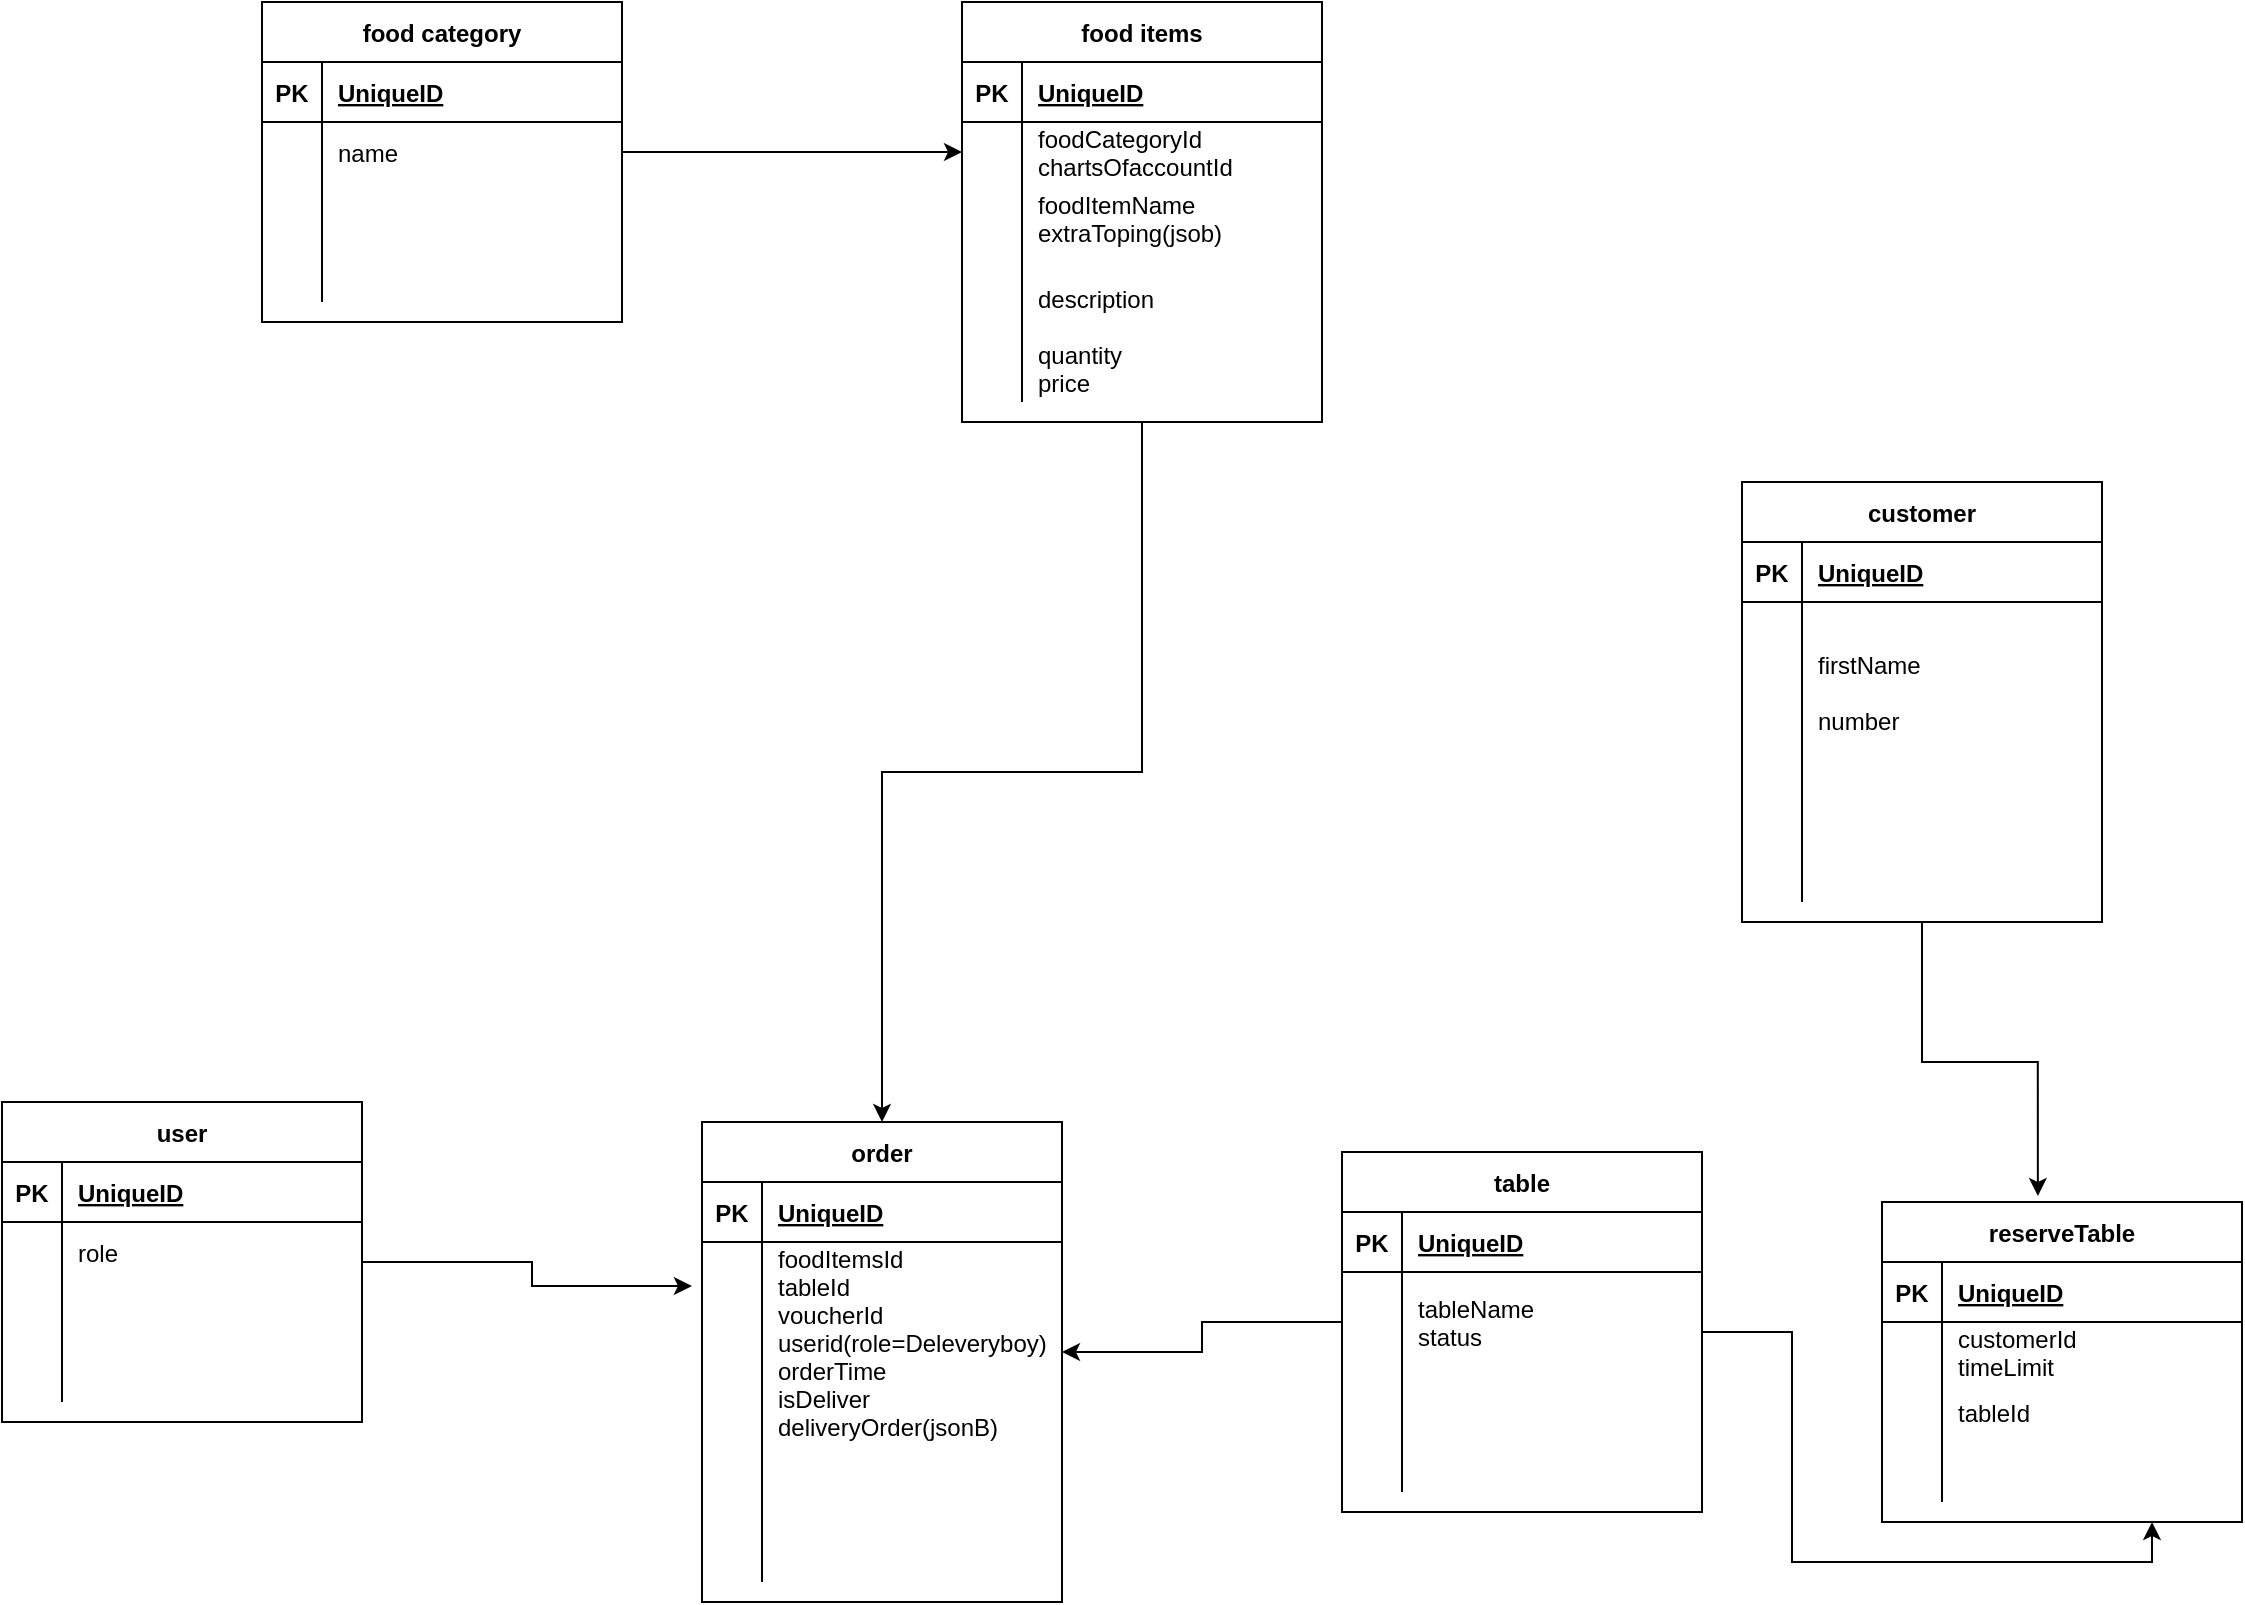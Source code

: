 <mxfile version="20.5.1" type="github">
  <diagram id="R2lEEEUBdFMjLlhIrx00" name="Page-1">
    <mxGraphModel dx="1578" dy="2182" grid="1" gridSize="10" guides="1" tooltips="1" connect="1" arrows="1" fold="1" page="1" pageScale="1" pageWidth="850" pageHeight="1100" math="0" shadow="0" extFonts="Permanent Marker^https://fonts.googleapis.com/css?family=Permanent+Marker">
      <root>
        <mxCell id="0" />
        <mxCell id="1" parent="0" />
        <mxCell id="HmCvgmjGHogJz_0cQoBX-1" value="order" style="shape=table;startSize=30;container=1;collapsible=1;childLayout=tableLayout;fixedRows=1;rowLines=0;fontStyle=1;align=center;resizeLast=1;" parent="1" vertex="1">
          <mxGeometry x="370" y="500" width="180" height="240" as="geometry" />
        </mxCell>
        <mxCell id="HmCvgmjGHogJz_0cQoBX-2" value="" style="shape=tableRow;horizontal=0;startSize=0;swimlaneHead=0;swimlaneBody=0;fillColor=none;collapsible=0;dropTarget=0;points=[[0,0.5],[1,0.5]];portConstraint=eastwest;top=0;left=0;right=0;bottom=1;" parent="HmCvgmjGHogJz_0cQoBX-1" vertex="1">
          <mxGeometry y="30" width="180" height="30" as="geometry" />
        </mxCell>
        <mxCell id="HmCvgmjGHogJz_0cQoBX-3" value="PK" style="shape=partialRectangle;connectable=0;fillColor=none;top=0;left=0;bottom=0;right=0;fontStyle=1;overflow=hidden;" parent="HmCvgmjGHogJz_0cQoBX-2" vertex="1">
          <mxGeometry width="30" height="30" as="geometry">
            <mxRectangle width="30" height="30" as="alternateBounds" />
          </mxGeometry>
        </mxCell>
        <mxCell id="HmCvgmjGHogJz_0cQoBX-4" value="UniqueID" style="shape=partialRectangle;connectable=0;fillColor=none;top=0;left=0;bottom=0;right=0;align=left;spacingLeft=6;fontStyle=5;overflow=hidden;" parent="HmCvgmjGHogJz_0cQoBX-2" vertex="1">
          <mxGeometry x="30" width="150" height="30" as="geometry">
            <mxRectangle width="150" height="30" as="alternateBounds" />
          </mxGeometry>
        </mxCell>
        <mxCell id="HmCvgmjGHogJz_0cQoBX-5" value="" style="shape=tableRow;horizontal=0;startSize=0;swimlaneHead=0;swimlaneBody=0;fillColor=none;collapsible=0;dropTarget=0;points=[[0,0.5],[1,0.5]];portConstraint=eastwest;top=0;left=0;right=0;bottom=0;" parent="HmCvgmjGHogJz_0cQoBX-1" vertex="1">
          <mxGeometry y="60" width="180" height="110" as="geometry" />
        </mxCell>
        <mxCell id="HmCvgmjGHogJz_0cQoBX-6" value="" style="shape=partialRectangle;connectable=0;fillColor=none;top=0;left=0;bottom=0;right=0;editable=1;overflow=hidden;" parent="HmCvgmjGHogJz_0cQoBX-5" vertex="1">
          <mxGeometry width="30" height="110" as="geometry">
            <mxRectangle width="30" height="110" as="alternateBounds" />
          </mxGeometry>
        </mxCell>
        <mxCell id="HmCvgmjGHogJz_0cQoBX-7" value="foodItemsId&#xa;tableId&#xa;voucherId&#xa;userid(role=Deleveryboy)&#xa;orderTime&#xa;isDeliver&#xa;deliveryOrder(jsonB)&#xa;" style="shape=partialRectangle;connectable=0;fillColor=none;top=0;left=0;bottom=0;right=0;align=left;spacingLeft=6;overflow=hidden;" parent="HmCvgmjGHogJz_0cQoBX-5" vertex="1">
          <mxGeometry x="30" width="150" height="110" as="geometry">
            <mxRectangle width="150" height="110" as="alternateBounds" />
          </mxGeometry>
        </mxCell>
        <mxCell id="HmCvgmjGHogJz_0cQoBX-8" value="" style="shape=tableRow;horizontal=0;startSize=0;swimlaneHead=0;swimlaneBody=0;fillColor=none;collapsible=0;dropTarget=0;points=[[0,0.5],[1,0.5]];portConstraint=eastwest;top=0;left=0;right=0;bottom=0;" parent="HmCvgmjGHogJz_0cQoBX-1" vertex="1">
          <mxGeometry y="170" width="180" height="30" as="geometry" />
        </mxCell>
        <mxCell id="HmCvgmjGHogJz_0cQoBX-9" value="" style="shape=partialRectangle;connectable=0;fillColor=none;top=0;left=0;bottom=0;right=0;editable=1;overflow=hidden;" parent="HmCvgmjGHogJz_0cQoBX-8" vertex="1">
          <mxGeometry width="30" height="30" as="geometry">
            <mxRectangle width="30" height="30" as="alternateBounds" />
          </mxGeometry>
        </mxCell>
        <mxCell id="HmCvgmjGHogJz_0cQoBX-10" value="" style="shape=partialRectangle;connectable=0;fillColor=none;top=0;left=0;bottom=0;right=0;align=left;spacingLeft=6;overflow=hidden;" parent="HmCvgmjGHogJz_0cQoBX-8" vertex="1">
          <mxGeometry x="30" width="150" height="30" as="geometry">
            <mxRectangle width="150" height="30" as="alternateBounds" />
          </mxGeometry>
        </mxCell>
        <mxCell id="HmCvgmjGHogJz_0cQoBX-11" value="" style="shape=tableRow;horizontal=0;startSize=0;swimlaneHead=0;swimlaneBody=0;fillColor=none;collapsible=0;dropTarget=0;points=[[0,0.5],[1,0.5]];portConstraint=eastwest;top=0;left=0;right=0;bottom=0;" parent="HmCvgmjGHogJz_0cQoBX-1" vertex="1">
          <mxGeometry y="200" width="180" height="30" as="geometry" />
        </mxCell>
        <mxCell id="HmCvgmjGHogJz_0cQoBX-12" value="" style="shape=partialRectangle;connectable=0;fillColor=none;top=0;left=0;bottom=0;right=0;editable=1;overflow=hidden;" parent="HmCvgmjGHogJz_0cQoBX-11" vertex="1">
          <mxGeometry width="30" height="30" as="geometry">
            <mxRectangle width="30" height="30" as="alternateBounds" />
          </mxGeometry>
        </mxCell>
        <mxCell id="HmCvgmjGHogJz_0cQoBX-13" value="" style="shape=partialRectangle;connectable=0;fillColor=none;top=0;left=0;bottom=0;right=0;align=left;spacingLeft=6;overflow=hidden;" parent="HmCvgmjGHogJz_0cQoBX-11" vertex="1">
          <mxGeometry x="30" width="150" height="30" as="geometry">
            <mxRectangle width="150" height="30" as="alternateBounds" />
          </mxGeometry>
        </mxCell>
        <mxCell id="HmCvgmjGHogJz_0cQoBX-229" style="edgeStyle=orthogonalEdgeStyle;rounded=0;orthogonalLoop=1;jettySize=auto;html=1;entryX=0.75;entryY=1;entryDx=0;entryDy=0;" parent="1" source="HmCvgmjGHogJz_0cQoBX-16" target="HmCvgmjGHogJz_0cQoBX-215" edge="1">
          <mxGeometry relative="1" as="geometry" />
        </mxCell>
        <mxCell id="HmCvgmjGHogJz_0cQoBX-16" value="table" style="shape=table;startSize=30;container=1;collapsible=1;childLayout=tableLayout;fixedRows=1;rowLines=0;fontStyle=1;align=center;resizeLast=1;" parent="1" vertex="1">
          <mxGeometry x="690" y="515" width="180" height="180" as="geometry" />
        </mxCell>
        <mxCell id="HmCvgmjGHogJz_0cQoBX-17" value="" style="shape=tableRow;horizontal=0;startSize=0;swimlaneHead=0;swimlaneBody=0;fillColor=none;collapsible=0;dropTarget=0;points=[[0,0.5],[1,0.5]];portConstraint=eastwest;top=0;left=0;right=0;bottom=1;" parent="HmCvgmjGHogJz_0cQoBX-16" vertex="1">
          <mxGeometry y="30" width="180" height="30" as="geometry" />
        </mxCell>
        <mxCell id="HmCvgmjGHogJz_0cQoBX-18" value="PK" style="shape=partialRectangle;connectable=0;fillColor=none;top=0;left=0;bottom=0;right=0;fontStyle=1;overflow=hidden;" parent="HmCvgmjGHogJz_0cQoBX-17" vertex="1">
          <mxGeometry width="30" height="30" as="geometry">
            <mxRectangle width="30" height="30" as="alternateBounds" />
          </mxGeometry>
        </mxCell>
        <mxCell id="HmCvgmjGHogJz_0cQoBX-19" value="UniqueID" style="shape=partialRectangle;connectable=0;fillColor=none;top=0;left=0;bottom=0;right=0;align=left;spacingLeft=6;fontStyle=5;overflow=hidden;" parent="HmCvgmjGHogJz_0cQoBX-17" vertex="1">
          <mxGeometry x="30" width="150" height="30" as="geometry">
            <mxRectangle width="150" height="30" as="alternateBounds" />
          </mxGeometry>
        </mxCell>
        <mxCell id="HmCvgmjGHogJz_0cQoBX-20" value="" style="shape=tableRow;horizontal=0;startSize=0;swimlaneHead=0;swimlaneBody=0;fillColor=none;collapsible=0;dropTarget=0;points=[[0,0.5],[1,0.5]];portConstraint=eastwest;top=0;left=0;right=0;bottom=0;" parent="HmCvgmjGHogJz_0cQoBX-16" vertex="1">
          <mxGeometry y="60" width="180" height="50" as="geometry" />
        </mxCell>
        <mxCell id="HmCvgmjGHogJz_0cQoBX-21" value="" style="shape=partialRectangle;connectable=0;fillColor=none;top=0;left=0;bottom=0;right=0;editable=1;overflow=hidden;" parent="HmCvgmjGHogJz_0cQoBX-20" vertex="1">
          <mxGeometry width="30" height="50" as="geometry">
            <mxRectangle width="30" height="50" as="alternateBounds" />
          </mxGeometry>
        </mxCell>
        <mxCell id="HmCvgmjGHogJz_0cQoBX-22" value="tableName&#xa;status" style="shape=partialRectangle;connectable=0;fillColor=none;top=0;left=0;bottom=0;right=0;align=left;spacingLeft=6;overflow=hidden;" parent="HmCvgmjGHogJz_0cQoBX-20" vertex="1">
          <mxGeometry x="30" width="150" height="50" as="geometry">
            <mxRectangle width="150" height="50" as="alternateBounds" />
          </mxGeometry>
        </mxCell>
        <mxCell id="HmCvgmjGHogJz_0cQoBX-23" value="" style="shape=tableRow;horizontal=0;startSize=0;swimlaneHead=0;swimlaneBody=0;fillColor=none;collapsible=0;dropTarget=0;points=[[0,0.5],[1,0.5]];portConstraint=eastwest;top=0;left=0;right=0;bottom=0;" parent="HmCvgmjGHogJz_0cQoBX-16" vertex="1">
          <mxGeometry y="110" width="180" height="30" as="geometry" />
        </mxCell>
        <mxCell id="HmCvgmjGHogJz_0cQoBX-24" value="" style="shape=partialRectangle;connectable=0;fillColor=none;top=0;left=0;bottom=0;right=0;editable=1;overflow=hidden;" parent="HmCvgmjGHogJz_0cQoBX-23" vertex="1">
          <mxGeometry width="30" height="30" as="geometry">
            <mxRectangle width="30" height="30" as="alternateBounds" />
          </mxGeometry>
        </mxCell>
        <mxCell id="HmCvgmjGHogJz_0cQoBX-25" value="" style="shape=partialRectangle;connectable=0;fillColor=none;top=0;left=0;bottom=0;right=0;align=left;spacingLeft=6;overflow=hidden;" parent="HmCvgmjGHogJz_0cQoBX-23" vertex="1">
          <mxGeometry x="30" width="150" height="30" as="geometry">
            <mxRectangle width="150" height="30" as="alternateBounds" />
          </mxGeometry>
        </mxCell>
        <mxCell id="HmCvgmjGHogJz_0cQoBX-26" value="" style="shape=tableRow;horizontal=0;startSize=0;swimlaneHead=0;swimlaneBody=0;fillColor=none;collapsible=0;dropTarget=0;points=[[0,0.5],[1,0.5]];portConstraint=eastwest;top=0;left=0;right=0;bottom=0;" parent="HmCvgmjGHogJz_0cQoBX-16" vertex="1">
          <mxGeometry y="140" width="180" height="30" as="geometry" />
        </mxCell>
        <mxCell id="HmCvgmjGHogJz_0cQoBX-27" value="" style="shape=partialRectangle;connectable=0;fillColor=none;top=0;left=0;bottom=0;right=0;editable=1;overflow=hidden;" parent="HmCvgmjGHogJz_0cQoBX-26" vertex="1">
          <mxGeometry width="30" height="30" as="geometry">
            <mxRectangle width="30" height="30" as="alternateBounds" />
          </mxGeometry>
        </mxCell>
        <mxCell id="HmCvgmjGHogJz_0cQoBX-28" value="" style="shape=partialRectangle;connectable=0;fillColor=none;top=0;left=0;bottom=0;right=0;align=left;spacingLeft=6;overflow=hidden;" parent="HmCvgmjGHogJz_0cQoBX-26" vertex="1">
          <mxGeometry x="30" width="150" height="30" as="geometry">
            <mxRectangle width="150" height="30" as="alternateBounds" />
          </mxGeometry>
        </mxCell>
        <mxCell id="HmCvgmjGHogJz_0cQoBX-30" style="edgeStyle=orthogonalEdgeStyle;rounded=0;orthogonalLoop=1;jettySize=auto;html=1;entryX=1;entryY=0.5;entryDx=0;entryDy=0;" parent="1" source="HmCvgmjGHogJz_0cQoBX-20" target="HmCvgmjGHogJz_0cQoBX-5" edge="1">
          <mxGeometry relative="1" as="geometry" />
        </mxCell>
        <mxCell id="HmCvgmjGHogJz_0cQoBX-228" style="edgeStyle=orthogonalEdgeStyle;rounded=0;orthogonalLoop=1;jettySize=auto;html=1;entryX=0.433;entryY=-0.019;entryDx=0;entryDy=0;entryPerimeter=0;" parent="1" source="HmCvgmjGHogJz_0cQoBX-46" target="HmCvgmjGHogJz_0cQoBX-215" edge="1">
          <mxGeometry relative="1" as="geometry" />
        </mxCell>
        <mxCell id="HmCvgmjGHogJz_0cQoBX-46" value="customer" style="shape=table;startSize=30;container=1;collapsible=1;childLayout=tableLayout;fixedRows=1;rowLines=0;fontStyle=1;align=center;resizeLast=1;" parent="1" vertex="1">
          <mxGeometry x="890" y="180" width="180" height="220" as="geometry" />
        </mxCell>
        <mxCell id="HmCvgmjGHogJz_0cQoBX-47" value="" style="shape=tableRow;horizontal=0;startSize=0;swimlaneHead=0;swimlaneBody=0;fillColor=none;collapsible=0;dropTarget=0;points=[[0,0.5],[1,0.5]];portConstraint=eastwest;top=0;left=0;right=0;bottom=1;" parent="HmCvgmjGHogJz_0cQoBX-46" vertex="1">
          <mxGeometry y="30" width="180" height="30" as="geometry" />
        </mxCell>
        <mxCell id="HmCvgmjGHogJz_0cQoBX-48" value="PK" style="shape=partialRectangle;connectable=0;fillColor=none;top=0;left=0;bottom=0;right=0;fontStyle=1;overflow=hidden;" parent="HmCvgmjGHogJz_0cQoBX-47" vertex="1">
          <mxGeometry width="30" height="30" as="geometry">
            <mxRectangle width="30" height="30" as="alternateBounds" />
          </mxGeometry>
        </mxCell>
        <mxCell id="HmCvgmjGHogJz_0cQoBX-49" value="UniqueID" style="shape=partialRectangle;connectable=0;fillColor=none;top=0;left=0;bottom=0;right=0;align=left;spacingLeft=6;fontStyle=5;overflow=hidden;" parent="HmCvgmjGHogJz_0cQoBX-47" vertex="1">
          <mxGeometry x="30" width="150" height="30" as="geometry">
            <mxRectangle width="150" height="30" as="alternateBounds" />
          </mxGeometry>
        </mxCell>
        <mxCell id="HmCvgmjGHogJz_0cQoBX-50" value="" style="shape=tableRow;horizontal=0;startSize=0;swimlaneHead=0;swimlaneBody=0;fillColor=none;collapsible=0;dropTarget=0;points=[[0,0.5],[1,0.5]];portConstraint=eastwest;top=0;left=0;right=0;bottom=0;" parent="HmCvgmjGHogJz_0cQoBX-46" vertex="1">
          <mxGeometry y="60" width="180" height="90" as="geometry" />
        </mxCell>
        <mxCell id="HmCvgmjGHogJz_0cQoBX-51" value="" style="shape=partialRectangle;connectable=0;fillColor=none;top=0;left=0;bottom=0;right=0;editable=1;overflow=hidden;" parent="HmCvgmjGHogJz_0cQoBX-50" vertex="1">
          <mxGeometry width="30" height="90" as="geometry">
            <mxRectangle width="30" height="90" as="alternateBounds" />
          </mxGeometry>
        </mxCell>
        <mxCell id="HmCvgmjGHogJz_0cQoBX-52" value="firstName&#xa;&#xa;number" style="shape=partialRectangle;connectable=0;fillColor=none;top=0;left=0;bottom=0;right=0;align=left;spacingLeft=6;overflow=hidden;" parent="HmCvgmjGHogJz_0cQoBX-50" vertex="1">
          <mxGeometry x="30" width="150" height="90" as="geometry">
            <mxRectangle width="150" height="90" as="alternateBounds" />
          </mxGeometry>
        </mxCell>
        <mxCell id="HmCvgmjGHogJz_0cQoBX-53" value="" style="shape=tableRow;horizontal=0;startSize=0;swimlaneHead=0;swimlaneBody=0;fillColor=none;collapsible=0;dropTarget=0;points=[[0,0.5],[1,0.5]];portConstraint=eastwest;top=0;left=0;right=0;bottom=0;" parent="HmCvgmjGHogJz_0cQoBX-46" vertex="1">
          <mxGeometry y="150" width="180" height="30" as="geometry" />
        </mxCell>
        <mxCell id="HmCvgmjGHogJz_0cQoBX-54" value="" style="shape=partialRectangle;connectable=0;fillColor=none;top=0;left=0;bottom=0;right=0;editable=1;overflow=hidden;" parent="HmCvgmjGHogJz_0cQoBX-53" vertex="1">
          <mxGeometry width="30" height="30" as="geometry">
            <mxRectangle width="30" height="30" as="alternateBounds" />
          </mxGeometry>
        </mxCell>
        <mxCell id="HmCvgmjGHogJz_0cQoBX-55" value="" style="shape=partialRectangle;connectable=0;fillColor=none;top=0;left=0;bottom=0;right=0;align=left;spacingLeft=6;overflow=hidden;" parent="HmCvgmjGHogJz_0cQoBX-53" vertex="1">
          <mxGeometry x="30" width="150" height="30" as="geometry">
            <mxRectangle width="150" height="30" as="alternateBounds" />
          </mxGeometry>
        </mxCell>
        <mxCell id="HmCvgmjGHogJz_0cQoBX-56" value="" style="shape=tableRow;horizontal=0;startSize=0;swimlaneHead=0;swimlaneBody=0;fillColor=none;collapsible=0;dropTarget=0;points=[[0,0.5],[1,0.5]];portConstraint=eastwest;top=0;left=0;right=0;bottom=0;" parent="HmCvgmjGHogJz_0cQoBX-46" vertex="1">
          <mxGeometry y="180" width="180" height="30" as="geometry" />
        </mxCell>
        <mxCell id="HmCvgmjGHogJz_0cQoBX-57" value="" style="shape=partialRectangle;connectable=0;fillColor=none;top=0;left=0;bottom=0;right=0;editable=1;overflow=hidden;" parent="HmCvgmjGHogJz_0cQoBX-56" vertex="1">
          <mxGeometry width="30" height="30" as="geometry">
            <mxRectangle width="30" height="30" as="alternateBounds" />
          </mxGeometry>
        </mxCell>
        <mxCell id="HmCvgmjGHogJz_0cQoBX-58" value="" style="shape=partialRectangle;connectable=0;fillColor=none;top=0;left=0;bottom=0;right=0;align=left;spacingLeft=6;overflow=hidden;" parent="HmCvgmjGHogJz_0cQoBX-56" vertex="1">
          <mxGeometry x="30" width="150" height="30" as="geometry">
            <mxRectangle width="150" height="30" as="alternateBounds" />
          </mxGeometry>
        </mxCell>
        <mxCell id="HmCvgmjGHogJz_0cQoBX-131" style="edgeStyle=orthogonalEdgeStyle;rounded=0;orthogonalLoop=1;jettySize=auto;html=1;entryX=-0.028;entryY=0.2;entryDx=0;entryDy=0;entryPerimeter=0;" parent="1" source="HmCvgmjGHogJz_0cQoBX-118" target="HmCvgmjGHogJz_0cQoBX-5" edge="1">
          <mxGeometry relative="1" as="geometry" />
        </mxCell>
        <mxCell id="HmCvgmjGHogJz_0cQoBX-118" value="user" style="shape=table;startSize=30;container=1;collapsible=1;childLayout=tableLayout;fixedRows=1;rowLines=0;fontStyle=1;align=center;resizeLast=1;" parent="1" vertex="1">
          <mxGeometry x="20" y="490" width="180" height="160" as="geometry" />
        </mxCell>
        <mxCell id="HmCvgmjGHogJz_0cQoBX-119" value="" style="shape=tableRow;horizontal=0;startSize=0;swimlaneHead=0;swimlaneBody=0;fillColor=none;collapsible=0;dropTarget=0;points=[[0,0.5],[1,0.5]];portConstraint=eastwest;top=0;left=0;right=0;bottom=1;" parent="HmCvgmjGHogJz_0cQoBX-118" vertex="1">
          <mxGeometry y="30" width="180" height="30" as="geometry" />
        </mxCell>
        <mxCell id="HmCvgmjGHogJz_0cQoBX-120" value="PK" style="shape=partialRectangle;connectable=0;fillColor=none;top=0;left=0;bottom=0;right=0;fontStyle=1;overflow=hidden;" parent="HmCvgmjGHogJz_0cQoBX-119" vertex="1">
          <mxGeometry width="30" height="30" as="geometry">
            <mxRectangle width="30" height="30" as="alternateBounds" />
          </mxGeometry>
        </mxCell>
        <mxCell id="HmCvgmjGHogJz_0cQoBX-121" value="UniqueID" style="shape=partialRectangle;connectable=0;fillColor=none;top=0;left=0;bottom=0;right=0;align=left;spacingLeft=6;fontStyle=5;overflow=hidden;" parent="HmCvgmjGHogJz_0cQoBX-119" vertex="1">
          <mxGeometry x="30" width="150" height="30" as="geometry">
            <mxRectangle width="150" height="30" as="alternateBounds" />
          </mxGeometry>
        </mxCell>
        <mxCell id="HmCvgmjGHogJz_0cQoBX-122" value="" style="shape=tableRow;horizontal=0;startSize=0;swimlaneHead=0;swimlaneBody=0;fillColor=none;collapsible=0;dropTarget=0;points=[[0,0.5],[1,0.5]];portConstraint=eastwest;top=0;left=0;right=0;bottom=0;" parent="HmCvgmjGHogJz_0cQoBX-118" vertex="1">
          <mxGeometry y="60" width="180" height="30" as="geometry" />
        </mxCell>
        <mxCell id="HmCvgmjGHogJz_0cQoBX-123" value="" style="shape=partialRectangle;connectable=0;fillColor=none;top=0;left=0;bottom=0;right=0;editable=1;overflow=hidden;" parent="HmCvgmjGHogJz_0cQoBX-122" vertex="1">
          <mxGeometry width="30" height="30" as="geometry">
            <mxRectangle width="30" height="30" as="alternateBounds" />
          </mxGeometry>
        </mxCell>
        <mxCell id="HmCvgmjGHogJz_0cQoBX-124" value="role" style="shape=partialRectangle;connectable=0;fillColor=none;top=0;left=0;bottom=0;right=0;align=left;spacingLeft=6;overflow=hidden;" parent="HmCvgmjGHogJz_0cQoBX-122" vertex="1">
          <mxGeometry x="30" width="150" height="30" as="geometry">
            <mxRectangle width="150" height="30" as="alternateBounds" />
          </mxGeometry>
        </mxCell>
        <mxCell id="HmCvgmjGHogJz_0cQoBX-125" value="" style="shape=tableRow;horizontal=0;startSize=0;swimlaneHead=0;swimlaneBody=0;fillColor=none;collapsible=0;dropTarget=0;points=[[0,0.5],[1,0.5]];portConstraint=eastwest;top=0;left=0;right=0;bottom=0;" parent="HmCvgmjGHogJz_0cQoBX-118" vertex="1">
          <mxGeometry y="90" width="180" height="30" as="geometry" />
        </mxCell>
        <mxCell id="HmCvgmjGHogJz_0cQoBX-126" value="" style="shape=partialRectangle;connectable=0;fillColor=none;top=0;left=0;bottom=0;right=0;editable=1;overflow=hidden;" parent="HmCvgmjGHogJz_0cQoBX-125" vertex="1">
          <mxGeometry width="30" height="30" as="geometry">
            <mxRectangle width="30" height="30" as="alternateBounds" />
          </mxGeometry>
        </mxCell>
        <mxCell id="HmCvgmjGHogJz_0cQoBX-127" value="" style="shape=partialRectangle;connectable=0;fillColor=none;top=0;left=0;bottom=0;right=0;align=left;spacingLeft=6;overflow=hidden;" parent="HmCvgmjGHogJz_0cQoBX-125" vertex="1">
          <mxGeometry x="30" width="150" height="30" as="geometry">
            <mxRectangle width="150" height="30" as="alternateBounds" />
          </mxGeometry>
        </mxCell>
        <mxCell id="HmCvgmjGHogJz_0cQoBX-128" value="" style="shape=tableRow;horizontal=0;startSize=0;swimlaneHead=0;swimlaneBody=0;fillColor=none;collapsible=0;dropTarget=0;points=[[0,0.5],[1,0.5]];portConstraint=eastwest;top=0;left=0;right=0;bottom=0;" parent="HmCvgmjGHogJz_0cQoBX-118" vertex="1">
          <mxGeometry y="120" width="180" height="30" as="geometry" />
        </mxCell>
        <mxCell id="HmCvgmjGHogJz_0cQoBX-129" value="" style="shape=partialRectangle;connectable=0;fillColor=none;top=0;left=0;bottom=0;right=0;editable=1;overflow=hidden;" parent="HmCvgmjGHogJz_0cQoBX-128" vertex="1">
          <mxGeometry width="30" height="30" as="geometry">
            <mxRectangle width="30" height="30" as="alternateBounds" />
          </mxGeometry>
        </mxCell>
        <mxCell id="HmCvgmjGHogJz_0cQoBX-130" value="" style="shape=partialRectangle;connectable=0;fillColor=none;top=0;left=0;bottom=0;right=0;align=left;spacingLeft=6;overflow=hidden;" parent="HmCvgmjGHogJz_0cQoBX-128" vertex="1">
          <mxGeometry x="30" width="150" height="30" as="geometry">
            <mxRectangle width="150" height="30" as="alternateBounds" />
          </mxGeometry>
        </mxCell>
        <mxCell id="HmCvgmjGHogJz_0cQoBX-133" value="food category" style="shape=table;startSize=30;container=1;collapsible=1;childLayout=tableLayout;fixedRows=1;rowLines=0;fontStyle=1;align=center;resizeLast=1;" parent="1" vertex="1">
          <mxGeometry x="150" y="-60" width="180" height="160" as="geometry" />
        </mxCell>
        <mxCell id="HmCvgmjGHogJz_0cQoBX-134" value="" style="shape=tableRow;horizontal=0;startSize=0;swimlaneHead=0;swimlaneBody=0;fillColor=none;collapsible=0;dropTarget=0;points=[[0,0.5],[1,0.5]];portConstraint=eastwest;top=0;left=0;right=0;bottom=1;" parent="HmCvgmjGHogJz_0cQoBX-133" vertex="1">
          <mxGeometry y="30" width="180" height="30" as="geometry" />
        </mxCell>
        <mxCell id="HmCvgmjGHogJz_0cQoBX-135" value="PK" style="shape=partialRectangle;connectable=0;fillColor=none;top=0;left=0;bottom=0;right=0;fontStyle=1;overflow=hidden;" parent="HmCvgmjGHogJz_0cQoBX-134" vertex="1">
          <mxGeometry width="30" height="30" as="geometry">
            <mxRectangle width="30" height="30" as="alternateBounds" />
          </mxGeometry>
        </mxCell>
        <mxCell id="HmCvgmjGHogJz_0cQoBX-136" value="UniqueID" style="shape=partialRectangle;connectable=0;fillColor=none;top=0;left=0;bottom=0;right=0;align=left;spacingLeft=6;fontStyle=5;overflow=hidden;" parent="HmCvgmjGHogJz_0cQoBX-134" vertex="1">
          <mxGeometry x="30" width="150" height="30" as="geometry">
            <mxRectangle width="150" height="30" as="alternateBounds" />
          </mxGeometry>
        </mxCell>
        <mxCell id="HmCvgmjGHogJz_0cQoBX-137" value="" style="shape=tableRow;horizontal=0;startSize=0;swimlaneHead=0;swimlaneBody=0;fillColor=none;collapsible=0;dropTarget=0;points=[[0,0.5],[1,0.5]];portConstraint=eastwest;top=0;left=0;right=0;bottom=0;" parent="HmCvgmjGHogJz_0cQoBX-133" vertex="1">
          <mxGeometry y="60" width="180" height="30" as="geometry" />
        </mxCell>
        <mxCell id="HmCvgmjGHogJz_0cQoBX-138" value="" style="shape=partialRectangle;connectable=0;fillColor=none;top=0;left=0;bottom=0;right=0;editable=1;overflow=hidden;" parent="HmCvgmjGHogJz_0cQoBX-137" vertex="1">
          <mxGeometry width="30" height="30" as="geometry">
            <mxRectangle width="30" height="30" as="alternateBounds" />
          </mxGeometry>
        </mxCell>
        <mxCell id="HmCvgmjGHogJz_0cQoBX-139" value="name" style="shape=partialRectangle;connectable=0;fillColor=none;top=0;left=0;bottom=0;right=0;align=left;spacingLeft=6;overflow=hidden;" parent="HmCvgmjGHogJz_0cQoBX-137" vertex="1">
          <mxGeometry x="30" width="150" height="30" as="geometry">
            <mxRectangle width="150" height="30" as="alternateBounds" />
          </mxGeometry>
        </mxCell>
        <mxCell id="HmCvgmjGHogJz_0cQoBX-140" value="" style="shape=tableRow;horizontal=0;startSize=0;swimlaneHead=0;swimlaneBody=0;fillColor=none;collapsible=0;dropTarget=0;points=[[0,0.5],[1,0.5]];portConstraint=eastwest;top=0;left=0;right=0;bottom=0;" parent="HmCvgmjGHogJz_0cQoBX-133" vertex="1">
          <mxGeometry y="90" width="180" height="30" as="geometry" />
        </mxCell>
        <mxCell id="HmCvgmjGHogJz_0cQoBX-141" value="" style="shape=partialRectangle;connectable=0;fillColor=none;top=0;left=0;bottom=0;right=0;editable=1;overflow=hidden;" parent="HmCvgmjGHogJz_0cQoBX-140" vertex="1">
          <mxGeometry width="30" height="30" as="geometry">
            <mxRectangle width="30" height="30" as="alternateBounds" />
          </mxGeometry>
        </mxCell>
        <mxCell id="HmCvgmjGHogJz_0cQoBX-142" value="" style="shape=partialRectangle;connectable=0;fillColor=none;top=0;left=0;bottom=0;right=0;align=left;spacingLeft=6;overflow=hidden;" parent="HmCvgmjGHogJz_0cQoBX-140" vertex="1">
          <mxGeometry x="30" width="150" height="30" as="geometry">
            <mxRectangle width="150" height="30" as="alternateBounds" />
          </mxGeometry>
        </mxCell>
        <mxCell id="HmCvgmjGHogJz_0cQoBX-143" value="" style="shape=tableRow;horizontal=0;startSize=0;swimlaneHead=0;swimlaneBody=0;fillColor=none;collapsible=0;dropTarget=0;points=[[0,0.5],[1,0.5]];portConstraint=eastwest;top=0;left=0;right=0;bottom=0;" parent="HmCvgmjGHogJz_0cQoBX-133" vertex="1">
          <mxGeometry y="120" width="180" height="30" as="geometry" />
        </mxCell>
        <mxCell id="HmCvgmjGHogJz_0cQoBX-144" value="" style="shape=partialRectangle;connectable=0;fillColor=none;top=0;left=0;bottom=0;right=0;editable=1;overflow=hidden;" parent="HmCvgmjGHogJz_0cQoBX-143" vertex="1">
          <mxGeometry width="30" height="30" as="geometry">
            <mxRectangle width="30" height="30" as="alternateBounds" />
          </mxGeometry>
        </mxCell>
        <mxCell id="HmCvgmjGHogJz_0cQoBX-145" value="" style="shape=partialRectangle;connectable=0;fillColor=none;top=0;left=0;bottom=0;right=0;align=left;spacingLeft=6;overflow=hidden;" parent="HmCvgmjGHogJz_0cQoBX-143" vertex="1">
          <mxGeometry x="30" width="150" height="30" as="geometry">
            <mxRectangle width="150" height="30" as="alternateBounds" />
          </mxGeometry>
        </mxCell>
        <mxCell id="Dg6a4BvPBjcugmheYcvD-1" style="edgeStyle=orthogonalEdgeStyle;rounded=0;orthogonalLoop=1;jettySize=auto;html=1;entryX=0.5;entryY=0;entryDx=0;entryDy=0;" edge="1" parent="1" source="HmCvgmjGHogJz_0cQoBX-173" target="HmCvgmjGHogJz_0cQoBX-1">
          <mxGeometry relative="1" as="geometry" />
        </mxCell>
        <mxCell id="HmCvgmjGHogJz_0cQoBX-173" value="food items" style="shape=table;startSize=30;container=1;collapsible=1;childLayout=tableLayout;fixedRows=1;rowLines=0;fontStyle=1;align=center;resizeLast=1;" parent="1" vertex="1">
          <mxGeometry x="500" y="-60" width="180" height="210" as="geometry" />
        </mxCell>
        <mxCell id="HmCvgmjGHogJz_0cQoBX-174" value="" style="shape=tableRow;horizontal=0;startSize=0;swimlaneHead=0;swimlaneBody=0;fillColor=none;collapsible=0;dropTarget=0;points=[[0,0.5],[1,0.5]];portConstraint=eastwest;top=0;left=0;right=0;bottom=1;" parent="HmCvgmjGHogJz_0cQoBX-173" vertex="1">
          <mxGeometry y="30" width="180" height="30" as="geometry" />
        </mxCell>
        <mxCell id="HmCvgmjGHogJz_0cQoBX-175" value="PK" style="shape=partialRectangle;connectable=0;fillColor=none;top=0;left=0;bottom=0;right=0;fontStyle=1;overflow=hidden;" parent="HmCvgmjGHogJz_0cQoBX-174" vertex="1">
          <mxGeometry width="30" height="30" as="geometry">
            <mxRectangle width="30" height="30" as="alternateBounds" />
          </mxGeometry>
        </mxCell>
        <mxCell id="HmCvgmjGHogJz_0cQoBX-176" value="UniqueID" style="shape=partialRectangle;connectable=0;fillColor=none;top=0;left=0;bottom=0;right=0;align=left;spacingLeft=6;fontStyle=5;overflow=hidden;" parent="HmCvgmjGHogJz_0cQoBX-174" vertex="1">
          <mxGeometry x="30" width="150" height="30" as="geometry">
            <mxRectangle width="150" height="30" as="alternateBounds" />
          </mxGeometry>
        </mxCell>
        <mxCell id="HmCvgmjGHogJz_0cQoBX-177" value="" style="shape=tableRow;horizontal=0;startSize=0;swimlaneHead=0;swimlaneBody=0;fillColor=none;collapsible=0;dropTarget=0;points=[[0,0.5],[1,0.5]];portConstraint=eastwest;top=0;left=0;right=0;bottom=0;" parent="HmCvgmjGHogJz_0cQoBX-173" vertex="1">
          <mxGeometry y="60" width="180" height="30" as="geometry" />
        </mxCell>
        <mxCell id="HmCvgmjGHogJz_0cQoBX-178" value="" style="shape=partialRectangle;connectable=0;fillColor=none;top=0;left=0;bottom=0;right=0;editable=1;overflow=hidden;" parent="HmCvgmjGHogJz_0cQoBX-177" vertex="1">
          <mxGeometry width="30" height="30" as="geometry">
            <mxRectangle width="30" height="30" as="alternateBounds" />
          </mxGeometry>
        </mxCell>
        <mxCell id="HmCvgmjGHogJz_0cQoBX-179" value="foodCategoryId&#xa;chartsOfaccountId" style="shape=partialRectangle;connectable=0;fillColor=none;top=0;left=0;bottom=0;right=0;align=left;spacingLeft=6;overflow=hidden;" parent="HmCvgmjGHogJz_0cQoBX-177" vertex="1">
          <mxGeometry x="30" width="150" height="30" as="geometry">
            <mxRectangle width="150" height="30" as="alternateBounds" />
          </mxGeometry>
        </mxCell>
        <mxCell id="HmCvgmjGHogJz_0cQoBX-180" value="" style="shape=tableRow;horizontal=0;startSize=0;swimlaneHead=0;swimlaneBody=0;fillColor=none;collapsible=0;dropTarget=0;points=[[0,0.5],[1,0.5]];portConstraint=eastwest;top=0;left=0;right=0;bottom=0;" parent="HmCvgmjGHogJz_0cQoBX-173" vertex="1">
          <mxGeometry y="90" width="180" height="50" as="geometry" />
        </mxCell>
        <mxCell id="HmCvgmjGHogJz_0cQoBX-181" value="" style="shape=partialRectangle;connectable=0;fillColor=none;top=0;left=0;bottom=0;right=0;editable=1;overflow=hidden;" parent="HmCvgmjGHogJz_0cQoBX-180" vertex="1">
          <mxGeometry width="30" height="50" as="geometry">
            <mxRectangle width="30" height="50" as="alternateBounds" />
          </mxGeometry>
        </mxCell>
        <mxCell id="HmCvgmjGHogJz_0cQoBX-182" value="foodItemName&#xa;extraToping(jsob)&#xa;" style="shape=partialRectangle;connectable=0;fillColor=none;top=0;left=0;bottom=0;right=0;align=left;spacingLeft=6;overflow=hidden;" parent="HmCvgmjGHogJz_0cQoBX-180" vertex="1">
          <mxGeometry x="30" width="150" height="50" as="geometry">
            <mxRectangle width="150" height="50" as="alternateBounds" />
          </mxGeometry>
        </mxCell>
        <mxCell id="HmCvgmjGHogJz_0cQoBX-183" value="" style="shape=tableRow;horizontal=0;startSize=0;swimlaneHead=0;swimlaneBody=0;fillColor=none;collapsible=0;dropTarget=0;points=[[0,0.5],[1,0.5]];portConstraint=eastwest;top=0;left=0;right=0;bottom=0;" parent="HmCvgmjGHogJz_0cQoBX-173" vertex="1">
          <mxGeometry y="140" width="180" height="60" as="geometry" />
        </mxCell>
        <mxCell id="HmCvgmjGHogJz_0cQoBX-184" value="" style="shape=partialRectangle;connectable=0;fillColor=none;top=0;left=0;bottom=0;right=0;editable=1;overflow=hidden;" parent="HmCvgmjGHogJz_0cQoBX-183" vertex="1">
          <mxGeometry width="30" height="60" as="geometry">
            <mxRectangle width="30" height="60" as="alternateBounds" />
          </mxGeometry>
        </mxCell>
        <mxCell id="HmCvgmjGHogJz_0cQoBX-185" value="description&#xa;&#xa;quantity&#xa;price&#xa;" style="shape=partialRectangle;connectable=0;fillColor=none;top=0;left=0;bottom=0;right=0;align=left;spacingLeft=6;overflow=hidden;" parent="HmCvgmjGHogJz_0cQoBX-183" vertex="1">
          <mxGeometry x="30" width="150" height="60" as="geometry">
            <mxRectangle width="150" height="60" as="alternateBounds" />
          </mxGeometry>
        </mxCell>
        <mxCell id="HmCvgmjGHogJz_0cQoBX-199" style="edgeStyle=orthogonalEdgeStyle;rounded=0;orthogonalLoop=1;jettySize=auto;html=1;entryX=0;entryY=0.5;entryDx=0;entryDy=0;" parent="1" source="HmCvgmjGHogJz_0cQoBX-137" target="HmCvgmjGHogJz_0cQoBX-177" edge="1">
          <mxGeometry relative="1" as="geometry" />
        </mxCell>
        <mxCell id="HmCvgmjGHogJz_0cQoBX-215" value="reserveTable" style="shape=table;startSize=30;container=1;collapsible=1;childLayout=tableLayout;fixedRows=1;rowLines=0;fontStyle=1;align=center;resizeLast=1;" parent="1" vertex="1">
          <mxGeometry x="960" y="540" width="180" height="160" as="geometry" />
        </mxCell>
        <mxCell id="HmCvgmjGHogJz_0cQoBX-216" value="" style="shape=tableRow;horizontal=0;startSize=0;swimlaneHead=0;swimlaneBody=0;fillColor=none;collapsible=0;dropTarget=0;points=[[0,0.5],[1,0.5]];portConstraint=eastwest;top=0;left=0;right=0;bottom=1;" parent="HmCvgmjGHogJz_0cQoBX-215" vertex="1">
          <mxGeometry y="30" width="180" height="30" as="geometry" />
        </mxCell>
        <mxCell id="HmCvgmjGHogJz_0cQoBX-217" value="PK" style="shape=partialRectangle;connectable=0;fillColor=none;top=0;left=0;bottom=0;right=0;fontStyle=1;overflow=hidden;" parent="HmCvgmjGHogJz_0cQoBX-216" vertex="1">
          <mxGeometry width="30" height="30" as="geometry">
            <mxRectangle width="30" height="30" as="alternateBounds" />
          </mxGeometry>
        </mxCell>
        <mxCell id="HmCvgmjGHogJz_0cQoBX-218" value="UniqueID" style="shape=partialRectangle;connectable=0;fillColor=none;top=0;left=0;bottom=0;right=0;align=left;spacingLeft=6;fontStyle=5;overflow=hidden;" parent="HmCvgmjGHogJz_0cQoBX-216" vertex="1">
          <mxGeometry x="30" width="150" height="30" as="geometry">
            <mxRectangle width="150" height="30" as="alternateBounds" />
          </mxGeometry>
        </mxCell>
        <mxCell id="HmCvgmjGHogJz_0cQoBX-219" value="" style="shape=tableRow;horizontal=0;startSize=0;swimlaneHead=0;swimlaneBody=0;fillColor=none;collapsible=0;dropTarget=0;points=[[0,0.5],[1,0.5]];portConstraint=eastwest;top=0;left=0;right=0;bottom=0;" parent="HmCvgmjGHogJz_0cQoBX-215" vertex="1">
          <mxGeometry y="60" width="180" height="30" as="geometry" />
        </mxCell>
        <mxCell id="HmCvgmjGHogJz_0cQoBX-220" value="" style="shape=partialRectangle;connectable=0;fillColor=none;top=0;left=0;bottom=0;right=0;editable=1;overflow=hidden;" parent="HmCvgmjGHogJz_0cQoBX-219" vertex="1">
          <mxGeometry width="30" height="30" as="geometry">
            <mxRectangle width="30" height="30" as="alternateBounds" />
          </mxGeometry>
        </mxCell>
        <mxCell id="HmCvgmjGHogJz_0cQoBX-221" value="customerId&#xa;timeLimit" style="shape=partialRectangle;connectable=0;fillColor=none;top=0;left=0;bottom=0;right=0;align=left;spacingLeft=6;overflow=hidden;" parent="HmCvgmjGHogJz_0cQoBX-219" vertex="1">
          <mxGeometry x="30" width="150" height="30" as="geometry">
            <mxRectangle width="150" height="30" as="alternateBounds" />
          </mxGeometry>
        </mxCell>
        <mxCell id="HmCvgmjGHogJz_0cQoBX-222" value="" style="shape=tableRow;horizontal=0;startSize=0;swimlaneHead=0;swimlaneBody=0;fillColor=none;collapsible=0;dropTarget=0;points=[[0,0.5],[1,0.5]];portConstraint=eastwest;top=0;left=0;right=0;bottom=0;" parent="HmCvgmjGHogJz_0cQoBX-215" vertex="1">
          <mxGeometry y="90" width="180" height="30" as="geometry" />
        </mxCell>
        <mxCell id="HmCvgmjGHogJz_0cQoBX-223" value="" style="shape=partialRectangle;connectable=0;fillColor=none;top=0;left=0;bottom=0;right=0;editable=1;overflow=hidden;" parent="HmCvgmjGHogJz_0cQoBX-222" vertex="1">
          <mxGeometry width="30" height="30" as="geometry">
            <mxRectangle width="30" height="30" as="alternateBounds" />
          </mxGeometry>
        </mxCell>
        <mxCell id="HmCvgmjGHogJz_0cQoBX-224" value="tableId" style="shape=partialRectangle;connectable=0;fillColor=none;top=0;left=0;bottom=0;right=0;align=left;spacingLeft=6;overflow=hidden;" parent="HmCvgmjGHogJz_0cQoBX-222" vertex="1">
          <mxGeometry x="30" width="150" height="30" as="geometry">
            <mxRectangle width="150" height="30" as="alternateBounds" />
          </mxGeometry>
        </mxCell>
        <mxCell id="HmCvgmjGHogJz_0cQoBX-225" value="" style="shape=tableRow;horizontal=0;startSize=0;swimlaneHead=0;swimlaneBody=0;fillColor=none;collapsible=0;dropTarget=0;points=[[0,0.5],[1,0.5]];portConstraint=eastwest;top=0;left=0;right=0;bottom=0;" parent="HmCvgmjGHogJz_0cQoBX-215" vertex="1">
          <mxGeometry y="120" width="180" height="30" as="geometry" />
        </mxCell>
        <mxCell id="HmCvgmjGHogJz_0cQoBX-226" value="" style="shape=partialRectangle;connectable=0;fillColor=none;top=0;left=0;bottom=0;right=0;editable=1;overflow=hidden;" parent="HmCvgmjGHogJz_0cQoBX-225" vertex="1">
          <mxGeometry width="30" height="30" as="geometry">
            <mxRectangle width="30" height="30" as="alternateBounds" />
          </mxGeometry>
        </mxCell>
        <mxCell id="HmCvgmjGHogJz_0cQoBX-227" value="" style="shape=partialRectangle;connectable=0;fillColor=none;top=0;left=0;bottom=0;right=0;align=left;spacingLeft=6;overflow=hidden;" parent="HmCvgmjGHogJz_0cQoBX-225" vertex="1">
          <mxGeometry x="30" width="150" height="30" as="geometry">
            <mxRectangle width="150" height="30" as="alternateBounds" />
          </mxGeometry>
        </mxCell>
      </root>
    </mxGraphModel>
  </diagram>
</mxfile>
